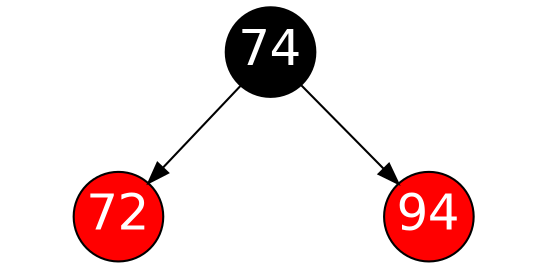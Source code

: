 digraph G {
	graph [ratio=.48];
	node [style=filled, color=black, shape=circle, width=.6 
		fontname=Helvetica, fontweight=bold, fontcolor=white, 
		fontsize=24, fixedsize=true];
	

  72, 94;

  72, 94	
	[fillcolor=red];

74 -> 72; 
74 -> 94; 

}